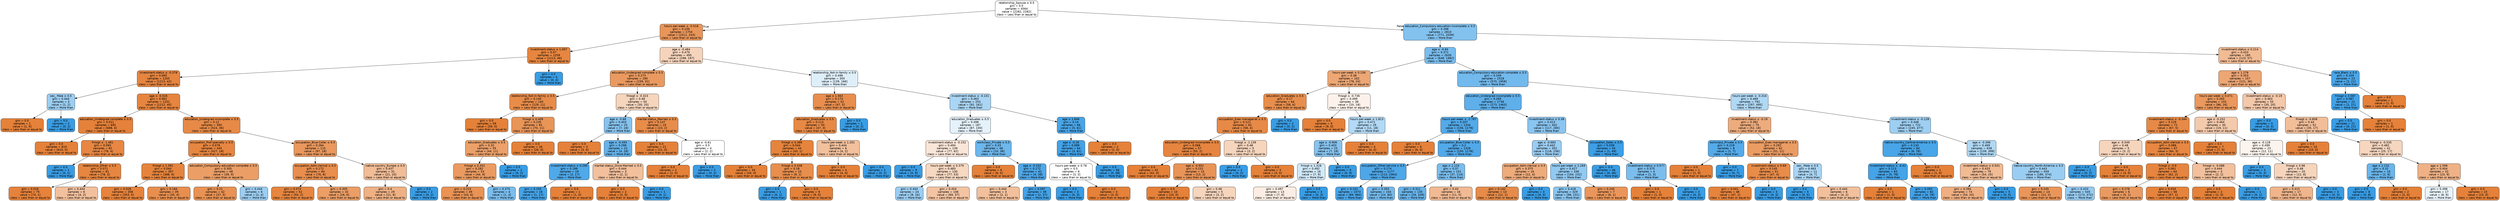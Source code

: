 digraph Tree {
node [shape=box, style="filled, rounded", color="black", fontname=helvetica] ;
edge [fontname=helvetica] ;
0 [label=<relationship_Spouse &le; 0.5<br/>gini = 0.5<br/>samples = 4564<br/>value = [2282, 2282]<br/>class = Less than or equal to>, fillcolor="#e5813900"] ;
1 [label=<hours-per-week &le; -0.018<br/>gini = 0.239<br/>samples = 1754<br/>value = [1511, 243]<br/>class = Less than or equal to>, fillcolor="#e58139d6"] ;
0 -> 1 [labeldistance=2.5, labelangle=45, headlabel="True"] ;
2 [label=<investment-status &le; 1.007<br/>gini = 0.07<br/>samples = 1259<br/>value = [1213, 46]<br/>class = Less than or equal to>, fillcolor="#e58139f5"] ;
1 -> 2 ;
3 [label=<investment-status &le; -0.378<br/>gini = 0.065<br/>samples = 1255<br/>value = [1213, 42]<br/>class = Less than or equal to>, fillcolor="#e58139f6"] ;
2 -> 3 ;
4 [label=<sex_ Male &le; 0.5<br/>gini = 0.444<br/>samples = 3<br/>value = [1, 2]<br/>class = More than>, fillcolor="#399de57f"] ;
3 -> 4 ;
5 [label=<gini = 0.0<br/>samples = 1<br/>value = [1, 0]<br/>class = Less than or equal to>, fillcolor="#e58139ff"] ;
4 -> 5 ;
6 [label=<gini = 0.0<br/>samples = 2<br/>value = [0, 2]<br/>class = More than>, fillcolor="#399de5ff"] ;
4 -> 6 ;
7 [label=<age &le; -0.526<br/>gini = 0.062<br/>samples = 1252<br/>value = [1212, 40]<br/>class = Less than or equal to>, fillcolor="#e58139f7"] ;
3 -> 7 ;
8 [label=<education_Undergrad-complete &le; 0.5<br/>gini = 0.011<br/>samples = 692<br/>value = [688, 4]<br/>class = Less than or equal to>, fillcolor="#e58139fe"] ;
7 -> 8 ;
9 [label=<gini = 0.0<br/>samples = 610<br/>value = [610, 0]<br/>class = Less than or equal to>, fillcolor="#e58139ff"] ;
8 -> 9 ;
10 [label=<fnlwgt &le; -1.481<br/>gini = 0.093<br/>samples = 82<br/>value = [78, 4]<br/>class = Less than or equal to>, fillcolor="#e58139f2"] ;
8 -> 10 ;
11 [label=<gini = 0.0<br/>samples = 1<br/>value = [0, 1]<br/>class = More than>, fillcolor="#399de5ff"] ;
10 -> 11 ;
12 [label=<relationship_Other &le; 0.5<br/>gini = 0.071<br/>samples = 81<br/>value = [78, 3]<br/>class = Less than or equal to>, fillcolor="#e58139f5"] ;
10 -> 12 ;
13 [label=<gini = 0.026<br/>samples = 75<br/>value = [74, 1]<br/>class = Less than or equal to>, fillcolor="#e58139fc"] ;
12 -> 13 ;
14 [label=<gini = 0.444<br/>samples = 6<br/>value = [4, 2]<br/>class = Less than or equal to>, fillcolor="#e581397f"] ;
12 -> 14 ;
15 [label=<education_Undergrad-incomplete &le; 0.5<br/>gini = 0.12<br/>samples = 560<br/>value = [524, 36]<br/>class = Less than or equal to>, fillcolor="#e58139ed"] ;
7 -> 15 ;
16 [label=<occupation_Prof-specialty &le; 0.5<br/>gini = 0.078<br/>samples = 445<br/>value = [427, 18]<br/>class = Less than or equal to>, fillcolor="#e58139f4"] ;
15 -> 16 ;
17 [label=<fnlwgt &le; 1.391<br/>gini = 0.044<br/>samples = 397<br/>value = [388, 9]<br/>class = Less than or equal to>, fillcolor="#e58139f9"] ;
16 -> 17 ;
18 [label=<gini = 0.028<br/>samples = 358<br/>value = [353, 5]<br/>class = Less than or equal to>, fillcolor="#e58139fb"] ;
17 -> 18 ;
19 [label=<gini = 0.184<br/>samples = 39<br/>value = [35, 4]<br/>class = Less than or equal to>, fillcolor="#e58139e2"] ;
17 -> 19 ;
20 [label=<education_Compulsory-education-complete &le; 0.5<br/>gini = 0.305<br/>samples = 48<br/>value = [39, 9]<br/>class = Less than or equal to>, fillcolor="#e58139c4"] ;
16 -> 20 ;
21 [label=<gini = 0.21<br/>samples = 42<br/>value = [37, 5]<br/>class = Less than or equal to>, fillcolor="#e58139dd"] ;
20 -> 21 ;
22 [label=<gini = 0.444<br/>samples = 6<br/>value = [2, 4]<br/>class = More than>, fillcolor="#399de57f"] ;
20 -> 22 ;
23 [label=<occupation_Blue-Collar &le; 0.5<br/>gini = 0.264<br/>samples = 115<br/>value = [97, 18]<br/>class = Less than or equal to>, fillcolor="#e58139d0"] ;
15 -> 23 ;
24 [label=<occupation_Adm-clerical &le; 0.5<br/>gini = 0.172<br/>samples = 84<br/>value = [76, 8]<br/>class = Less than or equal to>, fillcolor="#e58139e4"] ;
23 -> 24 ;
25 [label=<gini = 0.074<br/>samples = 52<br/>value = [50, 2]<br/>class = Less than or equal to>, fillcolor="#e58139f5"] ;
24 -> 25 ;
26 [label=<gini = 0.305<br/>samples = 32<br/>value = [26, 6]<br/>class = Less than or equal to>, fillcolor="#e58139c4"] ;
24 -> 26 ;
27 [label=<native-country_Europe &le; 0.5<br/>gini = 0.437<br/>samples = 31<br/>value = [21, 10]<br/>class = Less than or equal to>, fillcolor="#e5813986"] ;
23 -> 27 ;
28 [label=<gini = 0.4<br/>samples = 29<br/>value = [21, 8]<br/>class = Less than or equal to>, fillcolor="#e581399e"] ;
27 -> 28 ;
29 [label=<gini = 0.0<br/>samples = 2<br/>value = [0, 2]<br/>class = More than>, fillcolor="#399de5ff"] ;
27 -> 29 ;
30 [label=<gini = 0.0<br/>samples = 4<br/>value = [0, 4]<br/>class = More than>, fillcolor="#399de5ff"] ;
2 -> 30 ;
31 [label=<age &le; -0.484<br/>gini = 0.479<br/>samples = 495<br/>value = [298, 197]<br/>class = Less than or equal to>, fillcolor="#e5813956"] ;
1 -> 31 ;
32 [label=<education_Undergrad-complete &le; 0.5<br/>gini = 0.273<br/>samples = 190<br/>value = [159, 31]<br/>class = Less than or equal to>, fillcolor="#e58139cd"] ;
31 -> 32 ;
33 [label=<relationship_Not-in-family &le; 0.5<br/>gini = 0.145<br/>samples = 140<br/>value = [129, 11]<br/>class = Less than or equal to>, fillcolor="#e58139e9"] ;
32 -> 33 ;
34 [label=<gini = 0.0<br/>samples = 59<br/>value = [59, 0]<br/>class = Less than or equal to>, fillcolor="#e58139ff"] ;
33 -> 34 ;
35 [label=<fnlwgt &le; 0.409<br/>gini = 0.235<br/>samples = 81<br/>value = [70, 11]<br/>class = Less than or equal to>, fillcolor="#e58139d7"] ;
33 -> 35 ;
36 [label=<education_Graduates &le; 0.5<br/>gini = 0.32<br/>samples = 55<br/>value = [44, 11]<br/>class = Less than or equal to>, fillcolor="#e58139bf"] ;
35 -> 36 ;
37 [label=<fnlwgt &le; 0.352<br/>gini = 0.282<br/>samples = 53<br/>value = [44, 9]<br/>class = Less than or equal to>, fillcolor="#e58139cb"] ;
36 -> 37 ;
38 [label=<gini = 0.215<br/>samples = 49<br/>value = [43, 6]<br/>class = Less than or equal to>, fillcolor="#e58139db"] ;
37 -> 38 ;
39 [label=<gini = 0.375<br/>samples = 4<br/>value = [1, 3]<br/>class = More than>, fillcolor="#399de5aa"] ;
37 -> 39 ;
40 [label=<gini = 0.0<br/>samples = 2<br/>value = [0, 2]<br/>class = More than>, fillcolor="#399de5ff"] ;
36 -> 40 ;
41 [label=<gini = 0.0<br/>samples = 26<br/>value = [26, 0]<br/>class = Less than or equal to>, fillcolor="#e58139ff"] ;
35 -> 41 ;
42 [label=<fnlwgt &le; -0.323<br/>gini = 0.48<br/>samples = 50<br/>value = [30, 20]<br/>class = Less than or equal to>, fillcolor="#e5813955"] ;
32 -> 42 ;
43 [label=<age &le; -0.88<br/>gini = 0.403<br/>samples = 25<br/>value = [7, 18]<br/>class = More than>, fillcolor="#399de59c"] ;
42 -> 43 ;
44 [label=<gini = 0.0<br/>samples = 3<br/>value = [3, 0]<br/>class = Less than or equal to>, fillcolor="#e58139ff"] ;
43 -> 44 ;
45 [label=<age &le; -0.493<br/>gini = 0.298<br/>samples = 22<br/>value = [4, 18]<br/>class = More than>, fillcolor="#399de5c6"] ;
43 -> 45 ;
46 [label=<investment-status &le; 0.295<br/>gini = 0.188<br/>samples = 19<br/>value = [2, 17]<br/>class = More than>, fillcolor="#399de5e1"] ;
45 -> 46 ;
47 [label=<gini = 0.105<br/>samples = 18<br/>value = [1, 17]<br/>class = More than>, fillcolor="#399de5f0"] ;
46 -> 47 ;
48 [label=<gini = 0.0<br/>samples = 1<br/>value = [1, 0]<br/>class = Less than or equal to>, fillcolor="#e58139ff"] ;
46 -> 48 ;
49 [label=<marital-status_Once-Married &le; 0.5<br/>gini = 0.444<br/>samples = 3<br/>value = [2, 1]<br/>class = Less than or equal to>, fillcolor="#e581397f"] ;
45 -> 49 ;
50 [label=<gini = 0.0<br/>samples = 2<br/>value = [2, 0]<br/>class = Less than or equal to>, fillcolor="#e58139ff"] ;
49 -> 50 ;
51 [label=<gini = 0.0<br/>samples = 1<br/>value = [0, 1]<br/>class = More than>, fillcolor="#399de5ff"] ;
49 -> 51 ;
52 [label=<marital-status_Married &le; 0.5<br/>gini = 0.147<br/>samples = 25<br/>value = [23, 2]<br/>class = Less than or equal to>, fillcolor="#e58139e9"] ;
42 -> 52 ;
53 [label=<gini = 0.0<br/>samples = 21<br/>value = [21, 0]<br/>class = Less than or equal to>, fillcolor="#e58139ff"] ;
52 -> 53 ;
54 [label=<age &le; -0.61<br/>gini = 0.5<br/>samples = 4<br/>value = [2, 2]<br/>class = Less than or equal to>, fillcolor="#e5813900"] ;
52 -> 54 ;
55 [label=<gini = 0.0<br/>samples = 2<br/>value = [2, 0]<br/>class = Less than or equal to>, fillcolor="#e58139ff"] ;
54 -> 55 ;
56 [label=<gini = 0.0<br/>samples = 2<br/>value = [0, 2]<br/>class = More than>, fillcolor="#399de5ff"] ;
54 -> 56 ;
57 [label=<relationship_Not-in-family &le; 0.5<br/>gini = 0.496<br/>samples = 305<br/>value = [139, 166]<br/>class = More than>, fillcolor="#399de529"] ;
31 -> 57 ;
58 [label=<age &le; 1.563<br/>gini = 0.174<br/>samples = 52<br/>value = [47, 5]<br/>class = Less than or equal to>, fillcolor="#e58139e4"] ;
57 -> 58 ;
59 [label=<education_Graduates &le; 0.5<br/>gini = 0.113<br/>samples = 50<br/>value = [47, 3]<br/>class = Less than or equal to>, fillcolor="#e58139ef"] ;
58 -> 59 ;
60 [label=<fnlwgt &le; 0.388<br/>gini = 0.044<br/>samples = 44<br/>value = [43, 1]<br/>class = Less than or equal to>, fillcolor="#e58139f9"] ;
59 -> 60 ;
61 [label=<gini = 0.0<br/>samples = 34<br/>value = [34, 0]<br/>class = Less than or equal to>, fillcolor="#e58139ff"] ;
60 -> 61 ;
62 [label=<fnlwgt &le; 0.438<br/>gini = 0.18<br/>samples = 10<br/>value = [9, 1]<br/>class = Less than or equal to>, fillcolor="#e58139e3"] ;
60 -> 62 ;
63 [label=<gini = 0.0<br/>samples = 1<br/>value = [0, 1]<br/>class = More than>, fillcolor="#399de5ff"] ;
62 -> 63 ;
64 [label=<gini = 0.0<br/>samples = 9<br/>value = [9, 0]<br/>class = Less than or equal to>, fillcolor="#e58139ff"] ;
62 -> 64 ;
65 [label=<hours-per-week &le; 1.201<br/>gini = 0.444<br/>samples = 6<br/>value = [4, 2]<br/>class = Less than or equal to>, fillcolor="#e581397f"] ;
59 -> 65 ;
66 [label=<gini = 0.0<br/>samples = 4<br/>value = [4, 0]<br/>class = Less than or equal to>, fillcolor="#e58139ff"] ;
65 -> 66 ;
67 [label=<gini = 0.0<br/>samples = 2<br/>value = [0, 2]<br/>class = More than>, fillcolor="#399de5ff"] ;
65 -> 67 ;
68 [label=<gini = 0.0<br/>samples = 2<br/>value = [0, 2]<br/>class = More than>, fillcolor="#399de5ff"] ;
58 -> 68 ;
69 [label=<investment-status &le; -0.101<br/>gini = 0.463<br/>samples = 253<br/>value = [92, 161]<br/>class = More than>, fillcolor="#399de56d"] ;
57 -> 69 ;
70 [label=<education_Graduates &le; 0.5<br/>gini = 0.498<br/>samples = 187<br/>value = [87, 100]<br/>class = More than>, fillcolor="#399de521"] ;
69 -> 70 ;
71 [label=<investment-status &le; -0.152<br/>gini = 0.494<br/>samples = 139<br/>value = [77, 62]<br/>class = Less than or equal to>, fillcolor="#e5813932"] ;
70 -> 71 ;
72 [label=<gini = 0.0<br/>samples = 9<br/>value = [0, 9]<br/>class = More than>, fillcolor="#399de5ff"] ;
71 -> 72 ;
73 [label=<hours-per-week &le; 0.379<br/>gini = 0.483<br/>samples = 130<br/>value = [77, 53]<br/>class = Less than or equal to>, fillcolor="#e581394f"] ;
71 -> 73 ;
74 [label=<gini = 0.444<br/>samples = 24<br/>value = [8, 16]<br/>class = More than>, fillcolor="#399de57f"] ;
73 -> 74 ;
75 [label=<gini = 0.454<br/>samples = 106<br/>value = [69, 37]<br/>class = Less than or equal to>, fillcolor="#e5813976"] ;
73 -> 75 ;
76 [label=<workclass_Private &le; 0.5<br/>gini = 0.33<br/>samples = 48<br/>value = [10, 38]<br/>class = More than>, fillcolor="#399de5bc"] ;
70 -> 76 ;
77 [label=<gini = 0.0<br/>samples = 6<br/>value = [6, 0]<br/>class = Less than or equal to>, fillcolor="#e58139ff"] ;
76 -> 77 ;
78 [label=<age &le; -0.332<br/>gini = 0.172<br/>samples = 42<br/>value = [4, 38]<br/>class = More than>, fillcolor="#399de5e4"] ;
76 -> 78 ;
79 [label=<gini = 0.444<br/>samples = 3<br/>value = [2, 1]<br/>class = Less than or equal to>, fillcolor="#e581397f"] ;
78 -> 79 ;
80 [label=<gini = 0.097<br/>samples = 39<br/>value = [2, 37]<br/>class = More than>, fillcolor="#399de5f1"] ;
78 -> 80 ;
81 [label=<age &le; 1.846<br/>gini = 0.14<br/>samples = 66<br/>value = [5, 61]<br/>class = More than>, fillcolor="#399de5ea"] ;
69 -> 81 ;
82 [label=<age &le; -0.26<br/>gini = 0.089<br/>samples = 64<br/>value = [3, 61]<br/>class = More than>, fillcolor="#399de5f2"] ;
81 -> 82 ;
83 [label=<hours-per-week &le; 0.78<br/>gini = 0.5<br/>samples = 6<br/>value = [3, 3]<br/>class = Less than or equal to>, fillcolor="#e5813900"] ;
82 -> 83 ;
84 [label=<gini = 0.0<br/>samples = 3<br/>value = [0, 3]<br/>class = More than>, fillcolor="#399de5ff"] ;
83 -> 84 ;
85 [label=<gini = 0.0<br/>samples = 3<br/>value = [3, 0]<br/>class = Less than or equal to>, fillcolor="#e58139ff"] ;
83 -> 85 ;
86 [label=<gini = 0.0<br/>samples = 58<br/>value = [0, 58]<br/>class = More than>, fillcolor="#399de5ff"] ;
82 -> 86 ;
87 [label=<gini = 0.0<br/>samples = 2<br/>value = [2, 0]<br/>class = Less than or equal to>, fillcolor="#e58139ff"] ;
81 -> 87 ;
88 [label=<education_Compulsory-education-incomplete &le; 0.5<br/>gini = 0.398<br/>samples = 2810<br/>value = [771, 2039]<br/>class = More than>, fillcolor="#399de59f"] ;
0 -> 88 [labeldistance=2.5, labelangle=-45, headlabel="False"] ;
89 [label=<age &le; -0.84<br/>gini = 0.371<br/>samples = 2630<br/>value = [648, 1982]<br/>class = More than>, fillcolor="#399de5ac"] ;
88 -> 89 ;
90 [label=<hours-per-week &le; 0.156<br/>gini = 0.36<br/>samples = 102<br/>value = [78, 24]<br/>class = Less than or equal to>, fillcolor="#e58139b1"] ;
89 -> 90 ;
91 [label=<education_Graduates &le; 0.5<br/>gini = 0.17<br/>samples = 64<br/>value = [58, 6]<br/>class = Less than or equal to>, fillcolor="#e58139e5"] ;
90 -> 91 ;
92 [label=<occupation_Exec-managerial &le; 0.5<br/>gini = 0.121<br/>samples = 62<br/>value = [58, 4]<br/>class = Less than or equal to>, fillcolor="#e58139ed"] ;
91 -> 92 ;
93 [label=<education_Undergrad-incomplete &le; 0.5<br/>gini = 0.068<br/>samples = 57<br/>value = [55, 2]<br/>class = Less than or equal to>, fillcolor="#e58139f6"] ;
92 -> 93 ;
94 [label=<gini = 0.0<br/>samples = 42<br/>value = [42, 0]<br/>class = Less than or equal to>, fillcolor="#e58139ff"] ;
93 -> 94 ;
95 [label=<age &le; -0.952<br/>gini = 0.231<br/>samples = 15<br/>value = [13, 2]<br/>class = Less than or equal to>, fillcolor="#e58139d8"] ;
93 -> 95 ;
96 [label=<gini = 0.0<br/>samples = 10<br/>value = [10, 0]<br/>class = Less than or equal to>, fillcolor="#e58139ff"] ;
95 -> 96 ;
97 [label=<gini = 0.48<br/>samples = 5<br/>value = [3, 2]<br/>class = Less than or equal to>, fillcolor="#e5813955"] ;
95 -> 97 ;
98 [label=<fnlwgt &le; -1.139<br/>gini = 0.48<br/>samples = 5<br/>value = [3, 2]<br/>class = Less than or equal to>, fillcolor="#e5813955"] ;
92 -> 98 ;
99 [label=<gini = 0.0<br/>samples = 2<br/>value = [0, 2]<br/>class = More than>, fillcolor="#399de5ff"] ;
98 -> 99 ;
100 [label=<gini = 0.0<br/>samples = 3<br/>value = [3, 0]<br/>class = Less than or equal to>, fillcolor="#e58139ff"] ;
98 -> 100 ;
101 [label=<gini = 0.0<br/>samples = 2<br/>value = [0, 2]<br/>class = More than>, fillcolor="#399de5ff"] ;
91 -> 101 ;
102 [label=<fnlwgt &le; -0.736<br/>gini = 0.499<br/>samples = 38<br/>value = [20, 18]<br/>class = Less than or equal to>, fillcolor="#e5813919"] ;
90 -> 102 ;
103 [label=<gini = 0.0<br/>samples = 9<br/>value = [9, 0]<br/>class = Less than or equal to>, fillcolor="#e58139ff"] ;
102 -> 103 ;
104 [label=<hours-per-week &le; 1.813<br/>gini = 0.471<br/>samples = 29<br/>value = [11, 18]<br/>class = More than>, fillcolor="#399de563"] ;
102 -> 104 ;
105 [label=<age &le; -0.906<br/>gini = 0.403<br/>samples = 25<br/>value = [7, 18]<br/>class = More than>, fillcolor="#399de59c"] ;
104 -> 105 ;
106 [label=<fnlwgt &le; 1.328<br/>gini = 0.492<br/>samples = 16<br/>value = [7, 9]<br/>class = More than>, fillcolor="#399de539"] ;
105 -> 106 ;
107 [label=<gini = 0.497<br/>samples = 13<br/>value = [7, 6]<br/>class = Less than or equal to>, fillcolor="#e5813924"] ;
106 -> 107 ;
108 [label=<gini = 0.0<br/>samples = 3<br/>value = [0, 3]<br/>class = More than>, fillcolor="#399de5ff"] ;
106 -> 108 ;
109 [label=<gini = 0.0<br/>samples = 9<br/>value = [0, 9]<br/>class = More than>, fillcolor="#399de5ff"] ;
105 -> 109 ;
110 [label=<gini = 0.0<br/>samples = 4<br/>value = [4, 0]<br/>class = Less than or equal to>, fillcolor="#e58139ff"] ;
104 -> 110 ;
111 [label=<education_Compulsory-education-complete &le; 0.5<br/>gini = 0.349<br/>samples = 2528<br/>value = [570, 1958]<br/>class = More than>, fillcolor="#399de5b5"] ;
89 -> 111 ;
112 [label=<education_Undergrad-incomplete &le; 0.5<br/>gini = 0.265<br/>samples = 1736<br/>value = [273, 1463]<br/>class = More than>, fillcolor="#399de5cf"] ;
111 -> 112 ;
113 [label=<hours-per-week &le; -2.787<br/>gini = 0.207<br/>samples = 1334<br/>value = [156, 1178]<br/>class = More than>, fillcolor="#399de5dd"] ;
112 -> 113 ;
114 [label=<gini = 0.0<br/>samples = 6<br/>value = [6, 0]<br/>class = Less than or equal to>, fillcolor="#e58139ff"] ;
113 -> 114 ;
115 [label=<occupation_Blue-Collar &le; 0.5<br/>gini = 0.2<br/>samples = 1328<br/>value = [150, 1178]<br/>class = More than>, fillcolor="#399de5df"] ;
113 -> 115 ;
116 [label=<occupation_Other-service &le; 0.5<br/>gini = 0.174<br/>samples = 1177<br/>value = [113, 1064]<br/>class = More than>, fillcolor="#399de5e4"] ;
115 -> 116 ;
117 [label=<gini = 0.152<br/>samples = 1073<br/>value = [89, 984]<br/>class = More than>, fillcolor="#399de5e8"] ;
116 -> 117 ;
118 [label=<gini = 0.355<br/>samples = 104<br/>value = [24, 80]<br/>class = More than>, fillcolor="#399de5b3"] ;
116 -> 118 ;
119 [label=<age &le; 1.124<br/>gini = 0.37<br/>samples = 151<br/>value = [37, 114]<br/>class = More than>, fillcolor="#399de5ac"] ;
115 -> 119 ;
120 [label=<gini = 0.311<br/>samples = 135<br/>value = [26, 109]<br/>class = More than>, fillcolor="#399de5c2"] ;
119 -> 120 ;
121 [label=<gini = 0.43<br/>samples = 16<br/>value = [11, 5]<br/>class = Less than or equal to>, fillcolor="#e581398b"] ;
119 -> 121 ;
122 [label=<investment-status &le; 0.38<br/>gini = 0.413<br/>samples = 402<br/>value = [117, 285]<br/>class = More than>, fillcolor="#399de596"] ;
112 -> 122 ;
123 [label=<age &le; -0.683<br/>gini = 0.442<br/>samples = 352<br/>value = [116, 236]<br/>class = More than>, fillcolor="#399de582"] ;
122 -> 123 ;
124 [label=<occupation_Adm-clerical &le; 0.5<br/>gini = 0.375<br/>samples = 16<br/>value = [12, 4]<br/>class = Less than or equal to>, fillcolor="#e58139aa"] ;
123 -> 124 ;
125 [label=<gini = 0.142<br/>samples = 13<br/>value = [12, 1]<br/>class = Less than or equal to>, fillcolor="#e58139ea"] ;
124 -> 125 ;
126 [label=<gini = 0.0<br/>samples = 3<br/>value = [0, 3]<br/>class = More than>, fillcolor="#399de5ff"] ;
124 -> 126 ;
127 [label=<hours-per-week &le; 2.269<br/>gini = 0.427<br/>samples = 336<br/>value = [104, 232]<br/>class = More than>, fillcolor="#399de58d"] ;
123 -> 127 ;
128 [label=<gini = 0.418<br/>samples = 329<br/>value = [98, 231]<br/>class = More than>, fillcolor="#399de593"] ;
127 -> 128 ;
129 [label=<gini = 0.245<br/>samples = 7<br/>value = [6, 1]<br/>class = Less than or equal to>, fillcolor="#e58139d4"] ;
127 -> 129 ;
130 [label=<occupation_Sales &le; 0.5<br/>gini = 0.039<br/>samples = 50<br/>value = [1, 49]<br/>class = More than>, fillcolor="#399de5fa"] ;
122 -> 130 ;
131 [label=<gini = 0.0<br/>samples = 46<br/>value = [0, 46]<br/>class = More than>, fillcolor="#399de5ff"] ;
130 -> 131 ;
132 [label=<investment-status &le; 0.577<br/>gini = 0.375<br/>samples = 4<br/>value = [1, 3]<br/>class = More than>, fillcolor="#399de5aa"] ;
130 -> 132 ;
133 [label=<gini = 0.0<br/>samples = 1<br/>value = [1, 0]<br/>class = Less than or equal to>, fillcolor="#e58139ff"] ;
132 -> 133 ;
134 [label=<gini = 0.0<br/>samples = 3<br/>value = [0, 3]<br/>class = More than>, fillcolor="#399de5ff"] ;
132 -> 134 ;
135 [label=<hours-per-week &le; -0.316<br/>gini = 0.469<br/>samples = 792<br/>value = [297, 495]<br/>class = More than>, fillcolor="#399de566"] ;
111 -> 135 ;
136 [label=<investment-status &le; -0.19<br/>gini = 0.382<br/>samples = 70<br/>value = [52, 18]<br/>class = Less than or equal to>, fillcolor="#e58139a7"] ;
135 -> 136 ;
137 [label=<workclass_Private &le; 0.5<br/>gini = 0.219<br/>samples = 8<br/>value = [1, 7]<br/>class = More than>, fillcolor="#399de5db"] ;
136 -> 137 ;
138 [label=<gini = 0.0<br/>samples = 1<br/>value = [1, 0]<br/>class = Less than or equal to>, fillcolor="#e58139ff"] ;
137 -> 138 ;
139 [label=<gini = 0.0<br/>samples = 7<br/>value = [0, 7]<br/>class = More than>, fillcolor="#399de5ff"] ;
137 -> 139 ;
140 [label=<occupation_Exec-managerial &le; 0.5<br/>gini = 0.292<br/>samples = 62<br/>value = [51, 11]<br/>class = Less than or equal to>, fillcolor="#e58139c8"] ;
136 -> 140 ;
141 [label=<investment-status &le; 0.69<br/>gini = 0.145<br/>samples = 51<br/>value = [47, 4]<br/>class = Less than or equal to>, fillcolor="#e58139e9"] ;
140 -> 141 ;
142 [label=<gini = 0.041<br/>samples = 48<br/>value = [47, 1]<br/>class = Less than or equal to>, fillcolor="#e58139fa"] ;
141 -> 142 ;
143 [label=<gini = 0.0<br/>samples = 3<br/>value = [0, 3]<br/>class = More than>, fillcolor="#399de5ff"] ;
141 -> 143 ;
144 [label=<sex_ Male &le; 0.5<br/>gini = 0.463<br/>samples = 11<br/>value = [4, 7]<br/>class = More than>, fillcolor="#399de56d"] ;
140 -> 144 ;
145 [label=<gini = 0.0<br/>samples = 5<br/>value = [0, 5]<br/>class = More than>, fillcolor="#399de5ff"] ;
144 -> 145 ;
146 [label=<gini = 0.444<br/>samples = 6<br/>value = [4, 2]<br/>class = Less than or equal to>, fillcolor="#e581397f"] ;
144 -> 146 ;
147 [label=<investment-status &le; -0.128<br/>gini = 0.448<br/>samples = 722<br/>value = [245, 477]<br/>class = More than>, fillcolor="#399de57c"] ;
135 -> 147 ;
148 [label=<native-country_Central-America &le; 0.5<br/>gini = 0.133<br/>samples = 84<br/>value = [6, 78]<br/>class = More than>, fillcolor="#399de5eb"] ;
147 -> 148 ;
149 [label=<investment-status &le; -0.41<br/>gini = 0.113<br/>samples = 83<br/>value = [5, 78]<br/>class = More than>, fillcolor="#399de5ef"] ;
148 -> 149 ;
150 [label=<gini = 0.0<br/>samples = 1<br/>value = [1, 0]<br/>class = Less than or equal to>, fillcolor="#e58139ff"] ;
149 -> 150 ;
151 [label=<gini = 0.093<br/>samples = 82<br/>value = [4, 78]<br/>class = More than>, fillcolor="#399de5f2"] ;
149 -> 151 ;
152 [label=<gini = 0.0<br/>samples = 1<br/>value = [1, 0]<br/>class = Less than or equal to>, fillcolor="#e58139ff"] ;
148 -> 152 ;
153 [label=<age &le; -0.396<br/>gini = 0.469<br/>samples = 638<br/>value = [239, 399]<br/>class = More than>, fillcolor="#399de566"] ;
147 -> 153 ;
154 [label=<investment-status &le; 0.501<br/>gini = 0.433<br/>samples = 79<br/>value = [54, 25]<br/>class = Less than or equal to>, fillcolor="#e5813989"] ;
153 -> 154 ;
155 [label=<gini = 0.394<br/>samples = 74<br/>value = [54, 20]<br/>class = Less than or equal to>, fillcolor="#e58139a1"] ;
154 -> 155 ;
156 [label=<gini = 0.0<br/>samples = 5<br/>value = [0, 5]<br/>class = More than>, fillcolor="#399de5ff"] ;
154 -> 156 ;
157 [label=<native-country_North-America &le; 0.5<br/>gini = 0.443<br/>samples = 559<br/>value = [185, 374]<br/>class = More than>, fillcolor="#399de581"] ;
153 -> 157 ;
158 [label=<gini = 0.245<br/>samples = 14<br/>value = [12, 2]<br/>class = Less than or equal to>, fillcolor="#e58139d4"] ;
157 -> 158 ;
159 [label=<gini = 0.433<br/>samples = 545<br/>value = [173, 372]<br/>class = More than>, fillcolor="#399de588"] ;
157 -> 159 ;
160 [label=<investment-status &le; 0.214<br/>gini = 0.433<br/>samples = 180<br/>value = [123, 57]<br/>class = Less than or equal to>, fillcolor="#e5813989"] ;
88 -> 160 ;
161 [label=<age &le; 1.278<br/>gini = 0.353<br/>samples = 157<br/>value = [121, 36]<br/>class = Less than or equal to>, fillcolor="#e58139b3"] ;
160 -> 161 ;
162 [label=<hours-per-week &le; 0.071<br/>gini = 0.265<br/>samples = 102<br/>value = [86, 16]<br/>class = Less than or equal to>, fillcolor="#e58139d0"] ;
161 -> 162 ;
163 [label=<investment-status &le; -0.344<br/>gini = 0.129<br/>samples = 72<br/>value = [67, 5]<br/>class = Less than or equal to>, fillcolor="#e58139ec"] ;
162 -> 163 ;
164 [label=<age &le; -0.549<br/>gini = 0.48<br/>samples = 5<br/>value = [3, 2]<br/>class = Less than or equal to>, fillcolor="#e5813955"] ;
163 -> 164 ;
165 [label=<gini = 0.0<br/>samples = 2<br/>value = [0, 2]<br/>class = More than>, fillcolor="#399de5ff"] ;
164 -> 165 ;
166 [label=<gini = 0.0<br/>samples = 3<br/>value = [3, 0]<br/>class = Less than or equal to>, fillcolor="#e58139ff"] ;
164 -> 166 ;
167 [label=<occupation_Adm-clerical &le; 0.5<br/>gini = 0.086<br/>samples = 67<br/>value = [64, 3]<br/>class = Less than or equal to>, fillcolor="#e58139f3"] ;
163 -> 167 ;
168 [label=<fnlwgt &le; -0.9<br/>gini = 0.061<br/>samples = 64<br/>value = [62, 2]<br/>class = Less than or equal to>, fillcolor="#e58139f7"] ;
167 -> 168 ;
169 [label=<gini = 0.278<br/>samples = 6<br/>value = [5, 1]<br/>class = Less than or equal to>, fillcolor="#e58139cc"] ;
168 -> 169 ;
170 [label=<gini = 0.034<br/>samples = 58<br/>value = [57, 1]<br/>class = Less than or equal to>, fillcolor="#e58139fb"] ;
168 -> 170 ;
171 [label=<fnlwgt &le; -0.088<br/>gini = 0.444<br/>samples = 3<br/>value = [2, 1]<br/>class = Less than or equal to>, fillcolor="#e581397f"] ;
167 -> 171 ;
172 [label=<gini = 0.0<br/>samples = 2<br/>value = [2, 0]<br/>class = Less than or equal to>, fillcolor="#e58139ff"] ;
171 -> 172 ;
173 [label=<gini = 0.0<br/>samples = 1<br/>value = [0, 1]<br/>class = More than>, fillcolor="#399de5ff"] ;
171 -> 173 ;
174 [label=<age &le; -0.252<br/>gini = 0.464<br/>samples = 30<br/>value = [19, 11]<br/>class = Less than or equal to>, fillcolor="#e581396b"] ;
162 -> 174 ;
175 [label=<gini = 0.0<br/>samples = 7<br/>value = [7, 0]<br/>class = Less than or equal to>, fillcolor="#e58139ff"] ;
174 -> 175 ;
176 [label=<age &le; -0.128<br/>gini = 0.499<br/>samples = 23<br/>value = [12, 11]<br/>class = Less than or equal to>, fillcolor="#e5813915"] ;
174 -> 176 ;
177 [label=<gini = 0.0<br/>samples = 3<br/>value = [0, 3]<br/>class = More than>, fillcolor="#399de5ff"] ;
176 -> 177 ;
178 [label=<fnlwgt &le; 0.98<br/>gini = 0.48<br/>samples = 20<br/>value = [12, 8]<br/>class = Less than or equal to>, fillcolor="#e5813955"] ;
176 -> 178 ;
179 [label=<gini = 0.415<br/>samples = 17<br/>value = [12, 5]<br/>class = Less than or equal to>, fillcolor="#e5813995"] ;
178 -> 179 ;
180 [label=<gini = 0.0<br/>samples = 3<br/>value = [0, 3]<br/>class = More than>, fillcolor="#399de5ff"] ;
178 -> 180 ;
181 [label=<investment-status &le; -0.19<br/>gini = 0.463<br/>samples = 55<br/>value = [35, 20]<br/>class = Less than or equal to>, fillcolor="#e581396d"] ;
161 -> 181 ;
182 [label=<gini = 0.0<br/>samples = 3<br/>value = [0, 3]<br/>class = More than>, fillcolor="#399de5ff"] ;
181 -> 182 ;
183 [label=<fnlwgt &le; -0.808<br/>gini = 0.44<br/>samples = 52<br/>value = [35, 17]<br/>class = Less than or equal to>, fillcolor="#e5813983"] ;
181 -> 183 ;
184 [label=<gini = 0.0<br/>samples = 10<br/>value = [10, 0]<br/>class = Less than or equal to>, fillcolor="#e58139ff"] ;
183 -> 184 ;
185 [label=<fnlwgt &le; -0.535<br/>gini = 0.482<br/>samples = 42<br/>value = [25, 17]<br/>class = Less than or equal to>, fillcolor="#e5813952"] ;
183 -> 185 ;
186 [label=<age &le; 2.232<br/>gini = 0.32<br/>samples = 10<br/>value = [2, 8]<br/>class = More than>, fillcolor="#399de5bf"] ;
185 -> 186 ;
187 [label=<gini = 0.0<br/>samples = 8<br/>value = [0, 8]<br/>class = More than>, fillcolor="#399de5ff"] ;
186 -> 187 ;
188 [label=<gini = 0.0<br/>samples = 2<br/>value = [2, 0]<br/>class = Less than or equal to>, fillcolor="#e58139ff"] ;
186 -> 188 ;
189 [label=<age &le; 1.598<br/>gini = 0.404<br/>samples = 32<br/>value = [23, 9]<br/>class = Less than or equal to>, fillcolor="#e581399b"] ;
185 -> 189 ;
190 [label=<gini = 0.498<br/>samples = 17<br/>value = [8, 9]<br/>class = More than>, fillcolor="#399de51c"] ;
189 -> 190 ;
191 [label=<gini = 0.0<br/>samples = 15<br/>value = [15, 0]<br/>class = Less than or equal to>, fillcolor="#e58139ff"] ;
189 -> 191 ;
192 [label=<race_Black &le; 0.5<br/>gini = 0.159<br/>samples = 23<br/>value = [2, 21]<br/>class = More than>, fillcolor="#399de5e7"] ;
160 -> 192 ;
193 [label=<fnlwgt &le; 3.587<br/>gini = 0.087<br/>samples = 22<br/>value = [1, 21]<br/>class = More than>, fillcolor="#399de5f3"] ;
192 -> 193 ;
194 [label=<gini = 0.0<br/>samples = 21<br/>value = [0, 21]<br/>class = More than>, fillcolor="#399de5ff"] ;
193 -> 194 ;
195 [label=<gini = 0.0<br/>samples = 1<br/>value = [1, 0]<br/>class = Less than or equal to>, fillcolor="#e58139ff"] ;
193 -> 195 ;
196 [label=<gini = 0.0<br/>samples = 1<br/>value = [1, 0]<br/>class = Less than or equal to>, fillcolor="#e58139ff"] ;
192 -> 196 ;
}